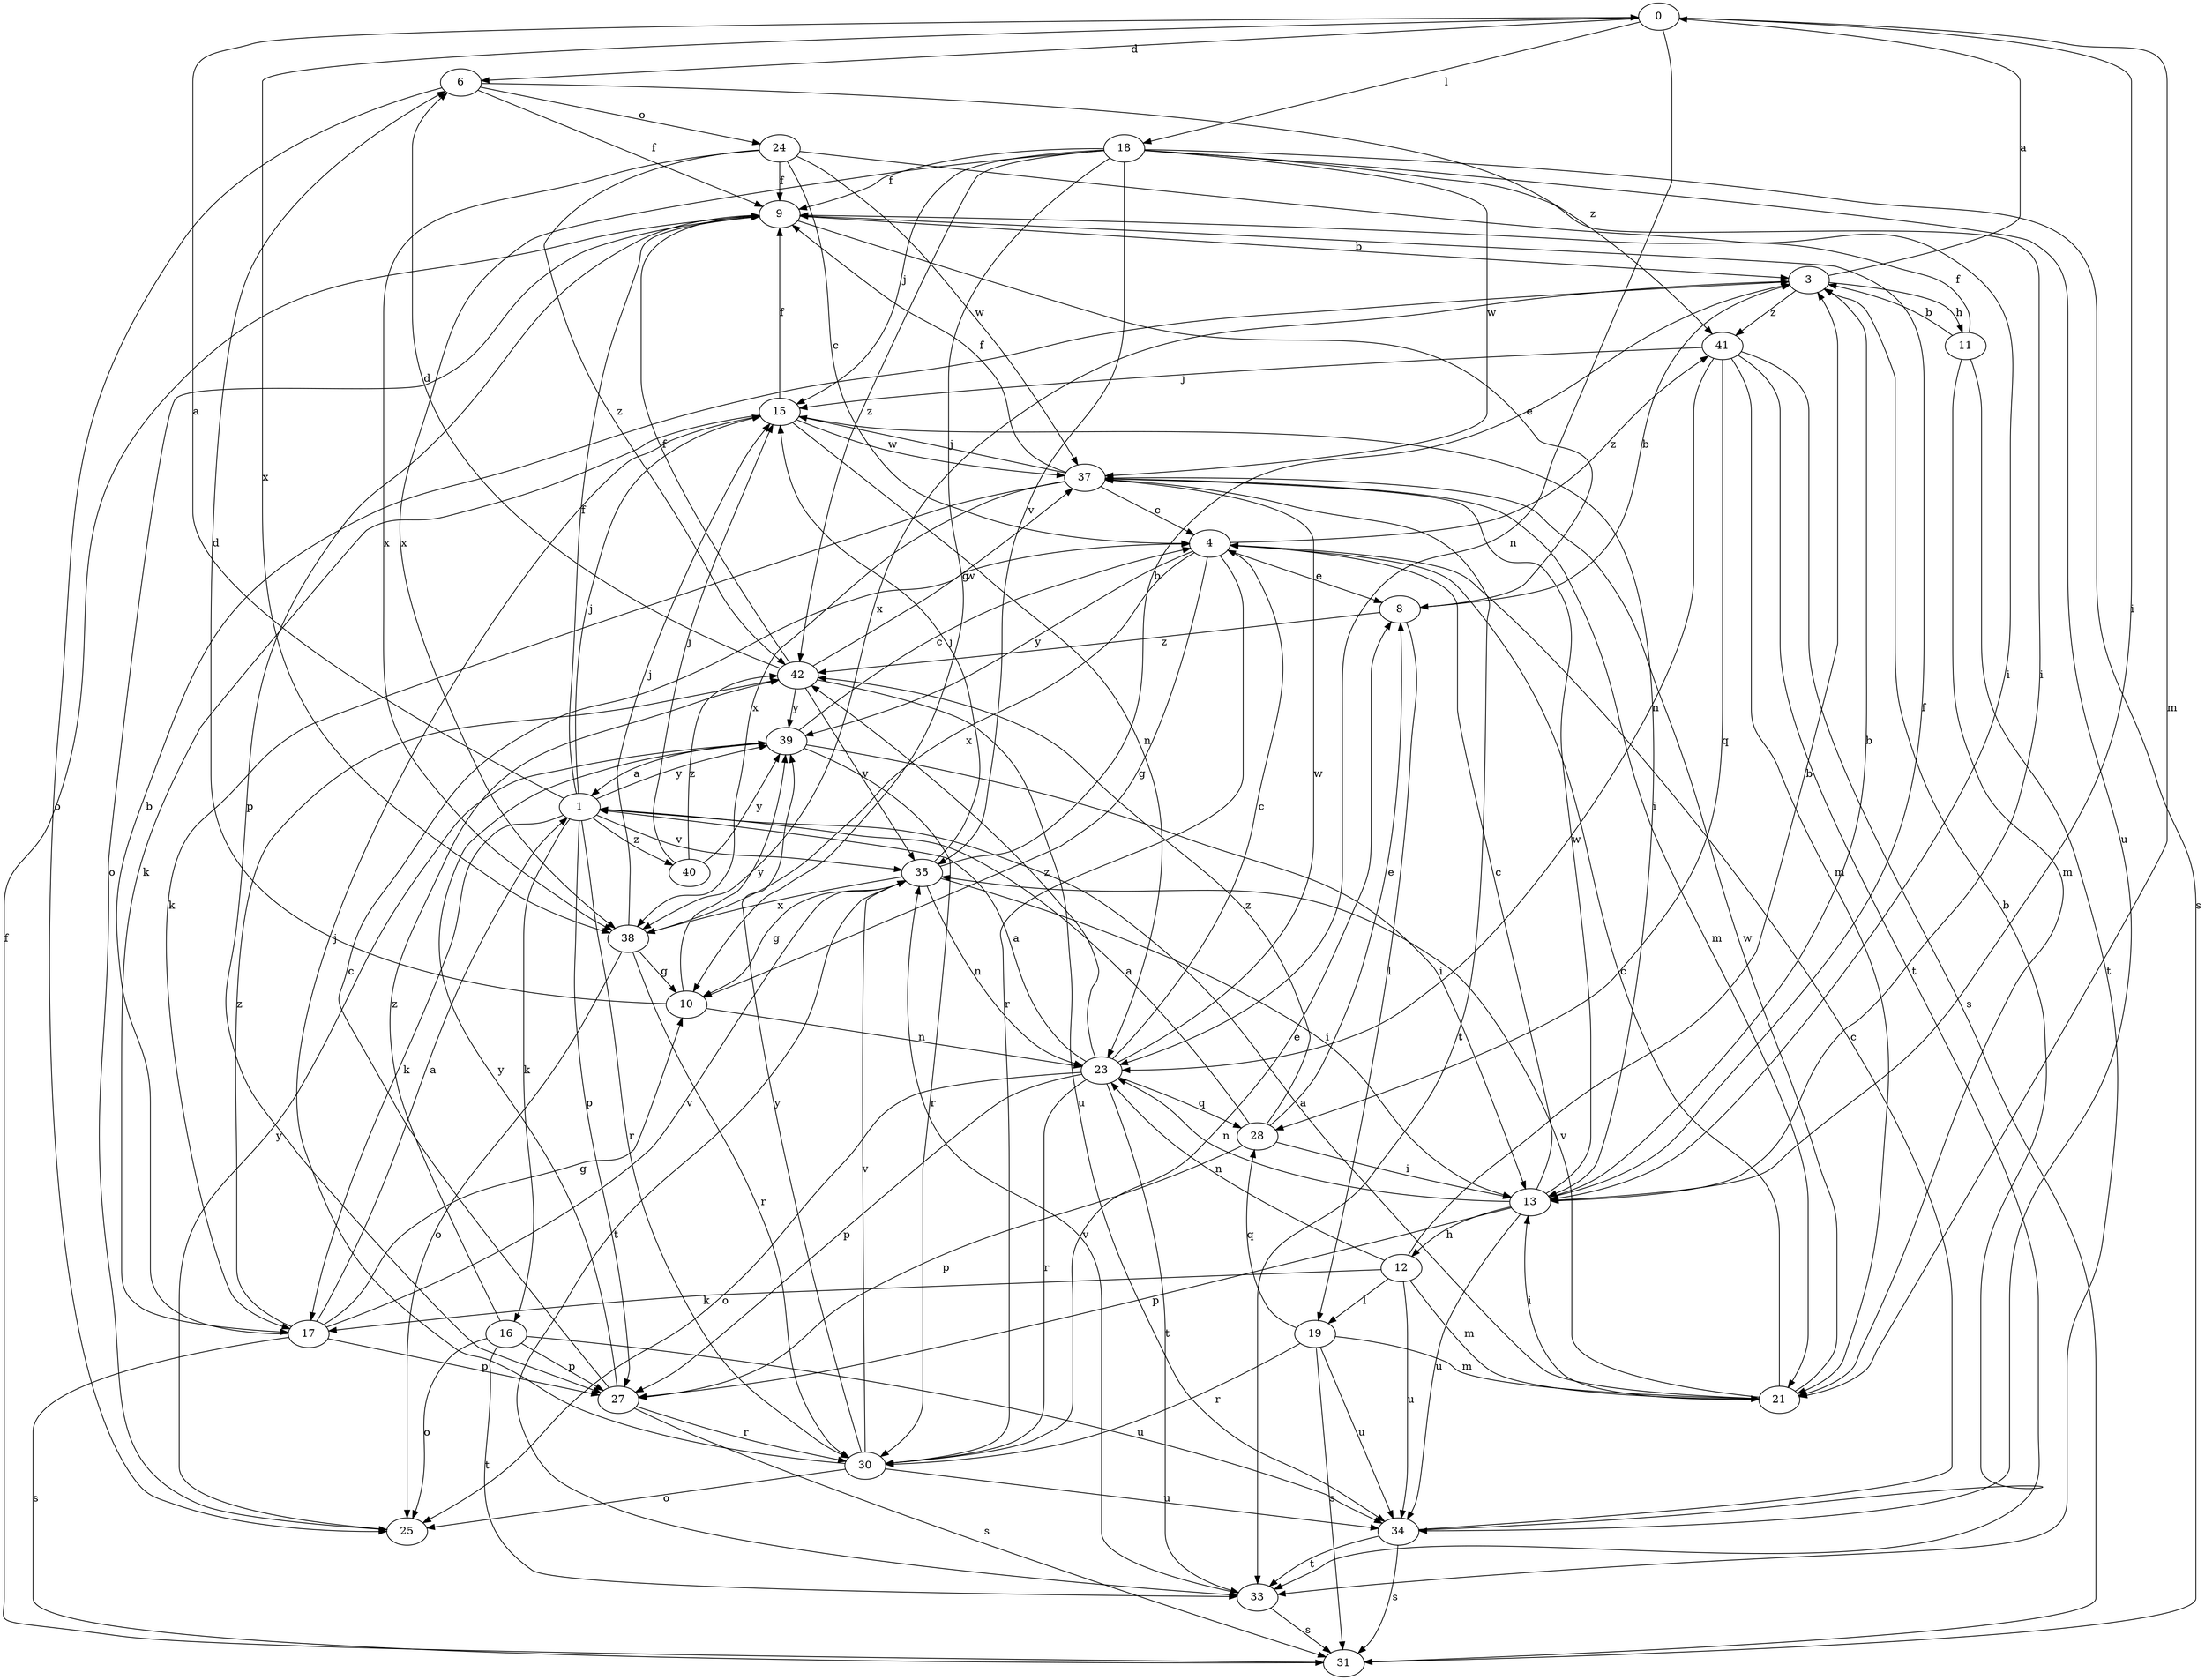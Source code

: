 strict digraph  {
0;
1;
3;
4;
6;
8;
9;
10;
11;
12;
13;
15;
16;
17;
18;
19;
21;
23;
24;
25;
27;
28;
30;
31;
33;
34;
35;
37;
38;
39;
40;
41;
42;
0 -> 6  [label=d];
0 -> 13  [label=i];
0 -> 18  [label=l];
0 -> 21  [label=m];
0 -> 23  [label=n];
0 -> 38  [label=x];
1 -> 0  [label=a];
1 -> 9  [label=f];
1 -> 15  [label=j];
1 -> 16  [label=k];
1 -> 17  [label=k];
1 -> 27  [label=p];
1 -> 30  [label=r];
1 -> 35  [label=v];
1 -> 39  [label=y];
1 -> 40  [label=z];
3 -> 0  [label=a];
3 -> 11  [label=h];
3 -> 38  [label=x];
3 -> 41  [label=z];
4 -> 8  [label=e];
4 -> 10  [label=g];
4 -> 30  [label=r];
4 -> 38  [label=x];
4 -> 39  [label=y];
4 -> 41  [label=z];
6 -> 9  [label=f];
6 -> 24  [label=o];
6 -> 25  [label=o];
6 -> 41  [label=z];
8 -> 3  [label=b];
8 -> 19  [label=l];
8 -> 42  [label=z];
9 -> 3  [label=b];
9 -> 8  [label=e];
9 -> 25  [label=o];
9 -> 27  [label=p];
10 -> 6  [label=d];
10 -> 23  [label=n];
10 -> 39  [label=y];
11 -> 3  [label=b];
11 -> 9  [label=f];
11 -> 21  [label=m];
11 -> 33  [label=t];
12 -> 3  [label=b];
12 -> 17  [label=k];
12 -> 19  [label=l];
12 -> 21  [label=m];
12 -> 23  [label=n];
12 -> 34  [label=u];
13 -> 3  [label=b];
13 -> 4  [label=c];
13 -> 9  [label=f];
13 -> 12  [label=h];
13 -> 23  [label=n];
13 -> 27  [label=p];
13 -> 34  [label=u];
13 -> 37  [label=w];
15 -> 9  [label=f];
15 -> 13  [label=i];
15 -> 17  [label=k];
15 -> 23  [label=n];
15 -> 37  [label=w];
16 -> 25  [label=o];
16 -> 27  [label=p];
16 -> 33  [label=t];
16 -> 34  [label=u];
16 -> 42  [label=z];
17 -> 1  [label=a];
17 -> 3  [label=b];
17 -> 10  [label=g];
17 -> 27  [label=p];
17 -> 31  [label=s];
17 -> 35  [label=v];
17 -> 42  [label=z];
18 -> 9  [label=f];
18 -> 10  [label=g];
18 -> 13  [label=i];
18 -> 15  [label=j];
18 -> 31  [label=s];
18 -> 34  [label=u];
18 -> 35  [label=v];
18 -> 37  [label=w];
18 -> 38  [label=x];
18 -> 42  [label=z];
19 -> 21  [label=m];
19 -> 28  [label=q];
19 -> 30  [label=r];
19 -> 31  [label=s];
19 -> 34  [label=u];
21 -> 1  [label=a];
21 -> 4  [label=c];
21 -> 13  [label=i];
21 -> 35  [label=v];
21 -> 37  [label=w];
23 -> 1  [label=a];
23 -> 4  [label=c];
23 -> 25  [label=o];
23 -> 27  [label=p];
23 -> 28  [label=q];
23 -> 30  [label=r];
23 -> 33  [label=t];
23 -> 37  [label=w];
23 -> 42  [label=z];
24 -> 4  [label=c];
24 -> 9  [label=f];
24 -> 13  [label=i];
24 -> 37  [label=w];
24 -> 38  [label=x];
24 -> 42  [label=z];
25 -> 39  [label=y];
27 -> 4  [label=c];
27 -> 30  [label=r];
27 -> 31  [label=s];
27 -> 39  [label=y];
28 -> 1  [label=a];
28 -> 8  [label=e];
28 -> 13  [label=i];
28 -> 27  [label=p];
28 -> 42  [label=z];
30 -> 8  [label=e];
30 -> 15  [label=j];
30 -> 25  [label=o];
30 -> 34  [label=u];
30 -> 35  [label=v];
30 -> 39  [label=y];
31 -> 9  [label=f];
33 -> 31  [label=s];
33 -> 35  [label=v];
34 -> 3  [label=b];
34 -> 4  [label=c];
34 -> 31  [label=s];
34 -> 33  [label=t];
35 -> 3  [label=b];
35 -> 10  [label=g];
35 -> 13  [label=i];
35 -> 15  [label=j];
35 -> 23  [label=n];
35 -> 33  [label=t];
35 -> 38  [label=x];
37 -> 4  [label=c];
37 -> 9  [label=f];
37 -> 15  [label=j];
37 -> 17  [label=k];
37 -> 21  [label=m];
37 -> 33  [label=t];
37 -> 38  [label=x];
38 -> 10  [label=g];
38 -> 15  [label=j];
38 -> 25  [label=o];
38 -> 30  [label=r];
39 -> 1  [label=a];
39 -> 4  [label=c];
39 -> 13  [label=i];
39 -> 30  [label=r];
40 -> 15  [label=j];
40 -> 39  [label=y];
40 -> 42  [label=z];
41 -> 15  [label=j];
41 -> 21  [label=m];
41 -> 23  [label=n];
41 -> 28  [label=q];
41 -> 31  [label=s];
41 -> 33  [label=t];
42 -> 6  [label=d];
42 -> 9  [label=f];
42 -> 34  [label=u];
42 -> 35  [label=v];
42 -> 37  [label=w];
42 -> 39  [label=y];
}
